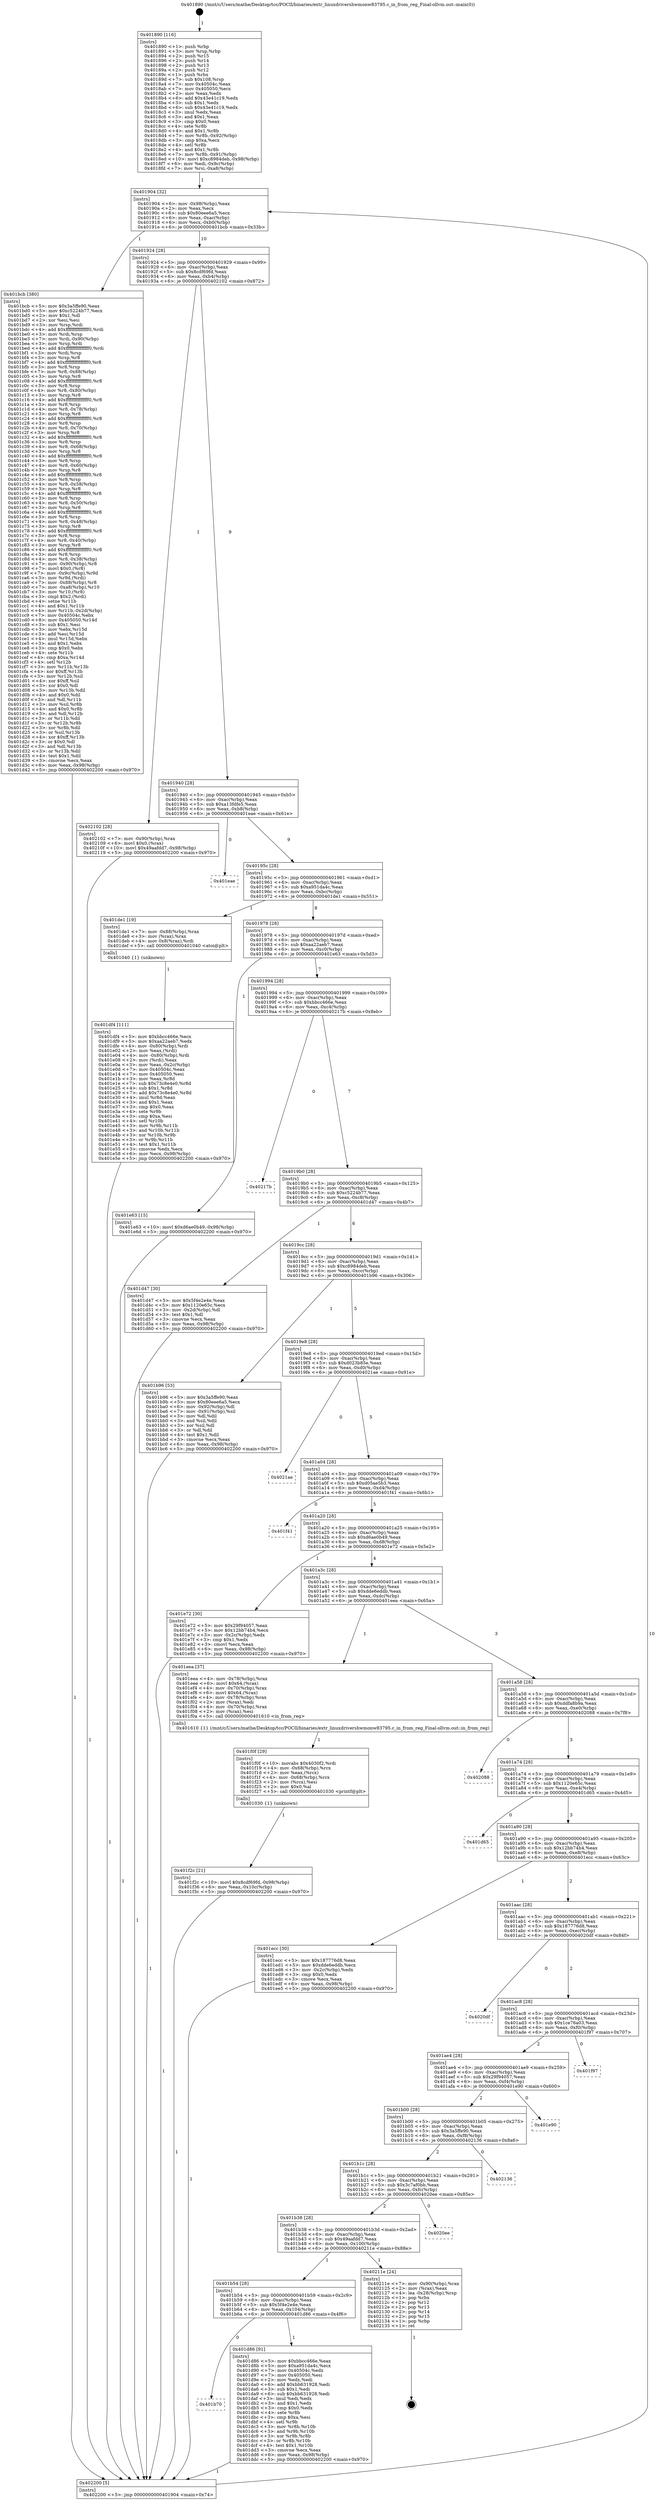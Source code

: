 digraph "0x401890" {
  label = "0x401890 (/mnt/c/Users/mathe/Desktop/tcc/POCII/binaries/extr_linuxdrivershwmonw83795.c_in_from_reg_Final-ollvm.out::main(0))"
  labelloc = "t"
  node[shape=record]

  Entry [label="",width=0.3,height=0.3,shape=circle,fillcolor=black,style=filled]
  "0x401904" [label="{
     0x401904 [32]\l
     | [instrs]\l
     &nbsp;&nbsp;0x401904 \<+6\>: mov -0x98(%rbp),%eax\l
     &nbsp;&nbsp;0x40190a \<+2\>: mov %eax,%ecx\l
     &nbsp;&nbsp;0x40190c \<+6\>: sub $0x80eee6a5,%ecx\l
     &nbsp;&nbsp;0x401912 \<+6\>: mov %eax,-0xac(%rbp)\l
     &nbsp;&nbsp;0x401918 \<+6\>: mov %ecx,-0xb0(%rbp)\l
     &nbsp;&nbsp;0x40191e \<+6\>: je 0000000000401bcb \<main+0x33b\>\l
  }"]
  "0x401bcb" [label="{
     0x401bcb [380]\l
     | [instrs]\l
     &nbsp;&nbsp;0x401bcb \<+5\>: mov $0x3a5ffe90,%eax\l
     &nbsp;&nbsp;0x401bd0 \<+5\>: mov $0xc5224b77,%ecx\l
     &nbsp;&nbsp;0x401bd5 \<+2\>: mov $0x1,%dl\l
     &nbsp;&nbsp;0x401bd7 \<+2\>: xor %esi,%esi\l
     &nbsp;&nbsp;0x401bd9 \<+3\>: mov %rsp,%rdi\l
     &nbsp;&nbsp;0x401bdc \<+4\>: add $0xfffffffffffffff0,%rdi\l
     &nbsp;&nbsp;0x401be0 \<+3\>: mov %rdi,%rsp\l
     &nbsp;&nbsp;0x401be3 \<+7\>: mov %rdi,-0x90(%rbp)\l
     &nbsp;&nbsp;0x401bea \<+3\>: mov %rsp,%rdi\l
     &nbsp;&nbsp;0x401bed \<+4\>: add $0xfffffffffffffff0,%rdi\l
     &nbsp;&nbsp;0x401bf1 \<+3\>: mov %rdi,%rsp\l
     &nbsp;&nbsp;0x401bf4 \<+3\>: mov %rsp,%r8\l
     &nbsp;&nbsp;0x401bf7 \<+4\>: add $0xfffffffffffffff0,%r8\l
     &nbsp;&nbsp;0x401bfb \<+3\>: mov %r8,%rsp\l
     &nbsp;&nbsp;0x401bfe \<+7\>: mov %r8,-0x88(%rbp)\l
     &nbsp;&nbsp;0x401c05 \<+3\>: mov %rsp,%r8\l
     &nbsp;&nbsp;0x401c08 \<+4\>: add $0xfffffffffffffff0,%r8\l
     &nbsp;&nbsp;0x401c0c \<+3\>: mov %r8,%rsp\l
     &nbsp;&nbsp;0x401c0f \<+4\>: mov %r8,-0x80(%rbp)\l
     &nbsp;&nbsp;0x401c13 \<+3\>: mov %rsp,%r8\l
     &nbsp;&nbsp;0x401c16 \<+4\>: add $0xfffffffffffffff0,%r8\l
     &nbsp;&nbsp;0x401c1a \<+3\>: mov %r8,%rsp\l
     &nbsp;&nbsp;0x401c1d \<+4\>: mov %r8,-0x78(%rbp)\l
     &nbsp;&nbsp;0x401c21 \<+3\>: mov %rsp,%r8\l
     &nbsp;&nbsp;0x401c24 \<+4\>: add $0xfffffffffffffff0,%r8\l
     &nbsp;&nbsp;0x401c28 \<+3\>: mov %r8,%rsp\l
     &nbsp;&nbsp;0x401c2b \<+4\>: mov %r8,-0x70(%rbp)\l
     &nbsp;&nbsp;0x401c2f \<+3\>: mov %rsp,%r8\l
     &nbsp;&nbsp;0x401c32 \<+4\>: add $0xfffffffffffffff0,%r8\l
     &nbsp;&nbsp;0x401c36 \<+3\>: mov %r8,%rsp\l
     &nbsp;&nbsp;0x401c39 \<+4\>: mov %r8,-0x68(%rbp)\l
     &nbsp;&nbsp;0x401c3d \<+3\>: mov %rsp,%r8\l
     &nbsp;&nbsp;0x401c40 \<+4\>: add $0xfffffffffffffff0,%r8\l
     &nbsp;&nbsp;0x401c44 \<+3\>: mov %r8,%rsp\l
     &nbsp;&nbsp;0x401c47 \<+4\>: mov %r8,-0x60(%rbp)\l
     &nbsp;&nbsp;0x401c4b \<+3\>: mov %rsp,%r8\l
     &nbsp;&nbsp;0x401c4e \<+4\>: add $0xfffffffffffffff0,%r8\l
     &nbsp;&nbsp;0x401c52 \<+3\>: mov %r8,%rsp\l
     &nbsp;&nbsp;0x401c55 \<+4\>: mov %r8,-0x58(%rbp)\l
     &nbsp;&nbsp;0x401c59 \<+3\>: mov %rsp,%r8\l
     &nbsp;&nbsp;0x401c5c \<+4\>: add $0xfffffffffffffff0,%r8\l
     &nbsp;&nbsp;0x401c60 \<+3\>: mov %r8,%rsp\l
     &nbsp;&nbsp;0x401c63 \<+4\>: mov %r8,-0x50(%rbp)\l
     &nbsp;&nbsp;0x401c67 \<+3\>: mov %rsp,%r8\l
     &nbsp;&nbsp;0x401c6a \<+4\>: add $0xfffffffffffffff0,%r8\l
     &nbsp;&nbsp;0x401c6e \<+3\>: mov %r8,%rsp\l
     &nbsp;&nbsp;0x401c71 \<+4\>: mov %r8,-0x48(%rbp)\l
     &nbsp;&nbsp;0x401c75 \<+3\>: mov %rsp,%r8\l
     &nbsp;&nbsp;0x401c78 \<+4\>: add $0xfffffffffffffff0,%r8\l
     &nbsp;&nbsp;0x401c7c \<+3\>: mov %r8,%rsp\l
     &nbsp;&nbsp;0x401c7f \<+4\>: mov %r8,-0x40(%rbp)\l
     &nbsp;&nbsp;0x401c83 \<+3\>: mov %rsp,%r8\l
     &nbsp;&nbsp;0x401c86 \<+4\>: add $0xfffffffffffffff0,%r8\l
     &nbsp;&nbsp;0x401c8a \<+3\>: mov %r8,%rsp\l
     &nbsp;&nbsp;0x401c8d \<+4\>: mov %r8,-0x38(%rbp)\l
     &nbsp;&nbsp;0x401c91 \<+7\>: mov -0x90(%rbp),%r8\l
     &nbsp;&nbsp;0x401c98 \<+7\>: movl $0x0,(%r8)\l
     &nbsp;&nbsp;0x401c9f \<+7\>: mov -0x9c(%rbp),%r9d\l
     &nbsp;&nbsp;0x401ca6 \<+3\>: mov %r9d,(%rdi)\l
     &nbsp;&nbsp;0x401ca9 \<+7\>: mov -0x88(%rbp),%r8\l
     &nbsp;&nbsp;0x401cb0 \<+7\>: mov -0xa8(%rbp),%r10\l
     &nbsp;&nbsp;0x401cb7 \<+3\>: mov %r10,(%r8)\l
     &nbsp;&nbsp;0x401cba \<+3\>: cmpl $0x2,(%rdi)\l
     &nbsp;&nbsp;0x401cbd \<+4\>: setne %r11b\l
     &nbsp;&nbsp;0x401cc1 \<+4\>: and $0x1,%r11b\l
     &nbsp;&nbsp;0x401cc5 \<+4\>: mov %r11b,-0x2d(%rbp)\l
     &nbsp;&nbsp;0x401cc9 \<+7\>: mov 0x40504c,%ebx\l
     &nbsp;&nbsp;0x401cd0 \<+8\>: mov 0x405050,%r14d\l
     &nbsp;&nbsp;0x401cd8 \<+3\>: sub $0x1,%esi\l
     &nbsp;&nbsp;0x401cdb \<+3\>: mov %ebx,%r15d\l
     &nbsp;&nbsp;0x401cde \<+3\>: add %esi,%r15d\l
     &nbsp;&nbsp;0x401ce1 \<+4\>: imul %r15d,%ebx\l
     &nbsp;&nbsp;0x401ce5 \<+3\>: and $0x1,%ebx\l
     &nbsp;&nbsp;0x401ce8 \<+3\>: cmp $0x0,%ebx\l
     &nbsp;&nbsp;0x401ceb \<+4\>: sete %r11b\l
     &nbsp;&nbsp;0x401cef \<+4\>: cmp $0xa,%r14d\l
     &nbsp;&nbsp;0x401cf3 \<+4\>: setl %r12b\l
     &nbsp;&nbsp;0x401cf7 \<+3\>: mov %r11b,%r13b\l
     &nbsp;&nbsp;0x401cfa \<+4\>: xor $0xff,%r13b\l
     &nbsp;&nbsp;0x401cfe \<+3\>: mov %r12b,%sil\l
     &nbsp;&nbsp;0x401d01 \<+4\>: xor $0xff,%sil\l
     &nbsp;&nbsp;0x401d05 \<+3\>: xor $0x0,%dl\l
     &nbsp;&nbsp;0x401d08 \<+3\>: mov %r13b,%dil\l
     &nbsp;&nbsp;0x401d0b \<+4\>: and $0x0,%dil\l
     &nbsp;&nbsp;0x401d0f \<+3\>: and %dl,%r11b\l
     &nbsp;&nbsp;0x401d12 \<+3\>: mov %sil,%r8b\l
     &nbsp;&nbsp;0x401d15 \<+4\>: and $0x0,%r8b\l
     &nbsp;&nbsp;0x401d19 \<+3\>: and %dl,%r12b\l
     &nbsp;&nbsp;0x401d1c \<+3\>: or %r11b,%dil\l
     &nbsp;&nbsp;0x401d1f \<+3\>: or %r12b,%r8b\l
     &nbsp;&nbsp;0x401d22 \<+3\>: xor %r8b,%dil\l
     &nbsp;&nbsp;0x401d25 \<+3\>: or %sil,%r13b\l
     &nbsp;&nbsp;0x401d28 \<+4\>: xor $0xff,%r13b\l
     &nbsp;&nbsp;0x401d2c \<+3\>: or $0x0,%dl\l
     &nbsp;&nbsp;0x401d2f \<+3\>: and %dl,%r13b\l
     &nbsp;&nbsp;0x401d32 \<+3\>: or %r13b,%dil\l
     &nbsp;&nbsp;0x401d35 \<+4\>: test $0x1,%dil\l
     &nbsp;&nbsp;0x401d39 \<+3\>: cmovne %ecx,%eax\l
     &nbsp;&nbsp;0x401d3c \<+6\>: mov %eax,-0x98(%rbp)\l
     &nbsp;&nbsp;0x401d42 \<+5\>: jmp 0000000000402200 \<main+0x970\>\l
  }"]
  "0x401924" [label="{
     0x401924 [28]\l
     | [instrs]\l
     &nbsp;&nbsp;0x401924 \<+5\>: jmp 0000000000401929 \<main+0x99\>\l
     &nbsp;&nbsp;0x401929 \<+6\>: mov -0xac(%rbp),%eax\l
     &nbsp;&nbsp;0x40192f \<+5\>: sub $0x8cdf69fd,%eax\l
     &nbsp;&nbsp;0x401934 \<+6\>: mov %eax,-0xb4(%rbp)\l
     &nbsp;&nbsp;0x40193a \<+6\>: je 0000000000402102 \<main+0x872\>\l
  }"]
  Exit [label="",width=0.3,height=0.3,shape=circle,fillcolor=black,style=filled,peripheries=2]
  "0x402102" [label="{
     0x402102 [28]\l
     | [instrs]\l
     &nbsp;&nbsp;0x402102 \<+7\>: mov -0x90(%rbp),%rax\l
     &nbsp;&nbsp;0x402109 \<+6\>: movl $0x0,(%rax)\l
     &nbsp;&nbsp;0x40210f \<+10\>: movl $0x49aafdd7,-0x98(%rbp)\l
     &nbsp;&nbsp;0x402119 \<+5\>: jmp 0000000000402200 \<main+0x970\>\l
  }"]
  "0x401940" [label="{
     0x401940 [28]\l
     | [instrs]\l
     &nbsp;&nbsp;0x401940 \<+5\>: jmp 0000000000401945 \<main+0xb5\>\l
     &nbsp;&nbsp;0x401945 \<+6\>: mov -0xac(%rbp),%eax\l
     &nbsp;&nbsp;0x40194b \<+5\>: sub $0xa13fdfe5,%eax\l
     &nbsp;&nbsp;0x401950 \<+6\>: mov %eax,-0xb8(%rbp)\l
     &nbsp;&nbsp;0x401956 \<+6\>: je 0000000000401eae \<main+0x61e\>\l
  }"]
  "0x401f2c" [label="{
     0x401f2c [21]\l
     | [instrs]\l
     &nbsp;&nbsp;0x401f2c \<+10\>: movl $0x8cdf69fd,-0x98(%rbp)\l
     &nbsp;&nbsp;0x401f36 \<+6\>: mov %eax,-0x10c(%rbp)\l
     &nbsp;&nbsp;0x401f3c \<+5\>: jmp 0000000000402200 \<main+0x970\>\l
  }"]
  "0x401eae" [label="{
     0x401eae\l
  }", style=dashed]
  "0x40195c" [label="{
     0x40195c [28]\l
     | [instrs]\l
     &nbsp;&nbsp;0x40195c \<+5\>: jmp 0000000000401961 \<main+0xd1\>\l
     &nbsp;&nbsp;0x401961 \<+6\>: mov -0xac(%rbp),%eax\l
     &nbsp;&nbsp;0x401967 \<+5\>: sub $0xa951da4c,%eax\l
     &nbsp;&nbsp;0x40196c \<+6\>: mov %eax,-0xbc(%rbp)\l
     &nbsp;&nbsp;0x401972 \<+6\>: je 0000000000401de1 \<main+0x551\>\l
  }"]
  "0x401f0f" [label="{
     0x401f0f [29]\l
     | [instrs]\l
     &nbsp;&nbsp;0x401f0f \<+10\>: movabs $0x4030f2,%rdi\l
     &nbsp;&nbsp;0x401f19 \<+4\>: mov -0x68(%rbp),%rcx\l
     &nbsp;&nbsp;0x401f1d \<+2\>: mov %eax,(%rcx)\l
     &nbsp;&nbsp;0x401f1f \<+4\>: mov -0x68(%rbp),%rcx\l
     &nbsp;&nbsp;0x401f23 \<+2\>: mov (%rcx),%esi\l
     &nbsp;&nbsp;0x401f25 \<+2\>: mov $0x0,%al\l
     &nbsp;&nbsp;0x401f27 \<+5\>: call 0000000000401030 \<printf@plt\>\l
     | [calls]\l
     &nbsp;&nbsp;0x401030 \{1\} (unknown)\l
  }"]
  "0x401de1" [label="{
     0x401de1 [19]\l
     | [instrs]\l
     &nbsp;&nbsp;0x401de1 \<+7\>: mov -0x88(%rbp),%rax\l
     &nbsp;&nbsp;0x401de8 \<+3\>: mov (%rax),%rax\l
     &nbsp;&nbsp;0x401deb \<+4\>: mov 0x8(%rax),%rdi\l
     &nbsp;&nbsp;0x401def \<+5\>: call 0000000000401040 \<atoi@plt\>\l
     | [calls]\l
     &nbsp;&nbsp;0x401040 \{1\} (unknown)\l
  }"]
  "0x401978" [label="{
     0x401978 [28]\l
     | [instrs]\l
     &nbsp;&nbsp;0x401978 \<+5\>: jmp 000000000040197d \<main+0xed\>\l
     &nbsp;&nbsp;0x40197d \<+6\>: mov -0xac(%rbp),%eax\l
     &nbsp;&nbsp;0x401983 \<+5\>: sub $0xaa22aeb7,%eax\l
     &nbsp;&nbsp;0x401988 \<+6\>: mov %eax,-0xc0(%rbp)\l
     &nbsp;&nbsp;0x40198e \<+6\>: je 0000000000401e63 \<main+0x5d3\>\l
  }"]
  "0x401df4" [label="{
     0x401df4 [111]\l
     | [instrs]\l
     &nbsp;&nbsp;0x401df4 \<+5\>: mov $0xbbcc466e,%ecx\l
     &nbsp;&nbsp;0x401df9 \<+5\>: mov $0xaa22aeb7,%edx\l
     &nbsp;&nbsp;0x401dfe \<+4\>: mov -0x80(%rbp),%rdi\l
     &nbsp;&nbsp;0x401e02 \<+2\>: mov %eax,(%rdi)\l
     &nbsp;&nbsp;0x401e04 \<+4\>: mov -0x80(%rbp),%rdi\l
     &nbsp;&nbsp;0x401e08 \<+2\>: mov (%rdi),%eax\l
     &nbsp;&nbsp;0x401e0a \<+3\>: mov %eax,-0x2c(%rbp)\l
     &nbsp;&nbsp;0x401e0d \<+7\>: mov 0x40504c,%eax\l
     &nbsp;&nbsp;0x401e14 \<+7\>: mov 0x405050,%esi\l
     &nbsp;&nbsp;0x401e1b \<+3\>: mov %eax,%r8d\l
     &nbsp;&nbsp;0x401e1e \<+7\>: sub $0x73c8e4e0,%r8d\l
     &nbsp;&nbsp;0x401e25 \<+4\>: sub $0x1,%r8d\l
     &nbsp;&nbsp;0x401e29 \<+7\>: add $0x73c8e4e0,%r8d\l
     &nbsp;&nbsp;0x401e30 \<+4\>: imul %r8d,%eax\l
     &nbsp;&nbsp;0x401e34 \<+3\>: and $0x1,%eax\l
     &nbsp;&nbsp;0x401e37 \<+3\>: cmp $0x0,%eax\l
     &nbsp;&nbsp;0x401e3a \<+4\>: sete %r9b\l
     &nbsp;&nbsp;0x401e3e \<+3\>: cmp $0xa,%esi\l
     &nbsp;&nbsp;0x401e41 \<+4\>: setl %r10b\l
     &nbsp;&nbsp;0x401e45 \<+3\>: mov %r9b,%r11b\l
     &nbsp;&nbsp;0x401e48 \<+3\>: and %r10b,%r11b\l
     &nbsp;&nbsp;0x401e4b \<+3\>: xor %r10b,%r9b\l
     &nbsp;&nbsp;0x401e4e \<+3\>: or %r9b,%r11b\l
     &nbsp;&nbsp;0x401e51 \<+4\>: test $0x1,%r11b\l
     &nbsp;&nbsp;0x401e55 \<+3\>: cmovne %edx,%ecx\l
     &nbsp;&nbsp;0x401e58 \<+6\>: mov %ecx,-0x98(%rbp)\l
     &nbsp;&nbsp;0x401e5e \<+5\>: jmp 0000000000402200 \<main+0x970\>\l
  }"]
  "0x401e63" [label="{
     0x401e63 [15]\l
     | [instrs]\l
     &nbsp;&nbsp;0x401e63 \<+10\>: movl $0xd6ae0b49,-0x98(%rbp)\l
     &nbsp;&nbsp;0x401e6d \<+5\>: jmp 0000000000402200 \<main+0x970\>\l
  }"]
  "0x401994" [label="{
     0x401994 [28]\l
     | [instrs]\l
     &nbsp;&nbsp;0x401994 \<+5\>: jmp 0000000000401999 \<main+0x109\>\l
     &nbsp;&nbsp;0x401999 \<+6\>: mov -0xac(%rbp),%eax\l
     &nbsp;&nbsp;0x40199f \<+5\>: sub $0xbbcc466e,%eax\l
     &nbsp;&nbsp;0x4019a4 \<+6\>: mov %eax,-0xc4(%rbp)\l
     &nbsp;&nbsp;0x4019aa \<+6\>: je 000000000040217b \<main+0x8eb\>\l
  }"]
  "0x401b70" [label="{
     0x401b70\l
  }", style=dashed]
  "0x40217b" [label="{
     0x40217b\l
  }", style=dashed]
  "0x4019b0" [label="{
     0x4019b0 [28]\l
     | [instrs]\l
     &nbsp;&nbsp;0x4019b0 \<+5\>: jmp 00000000004019b5 \<main+0x125\>\l
     &nbsp;&nbsp;0x4019b5 \<+6\>: mov -0xac(%rbp),%eax\l
     &nbsp;&nbsp;0x4019bb \<+5\>: sub $0xc5224b77,%eax\l
     &nbsp;&nbsp;0x4019c0 \<+6\>: mov %eax,-0xc8(%rbp)\l
     &nbsp;&nbsp;0x4019c6 \<+6\>: je 0000000000401d47 \<main+0x4b7\>\l
  }"]
  "0x401d86" [label="{
     0x401d86 [91]\l
     | [instrs]\l
     &nbsp;&nbsp;0x401d86 \<+5\>: mov $0xbbcc466e,%eax\l
     &nbsp;&nbsp;0x401d8b \<+5\>: mov $0xa951da4c,%ecx\l
     &nbsp;&nbsp;0x401d90 \<+7\>: mov 0x40504c,%edx\l
     &nbsp;&nbsp;0x401d97 \<+7\>: mov 0x405050,%esi\l
     &nbsp;&nbsp;0x401d9e \<+2\>: mov %edx,%edi\l
     &nbsp;&nbsp;0x401da0 \<+6\>: add $0xbb631928,%edi\l
     &nbsp;&nbsp;0x401da6 \<+3\>: sub $0x1,%edi\l
     &nbsp;&nbsp;0x401da9 \<+6\>: sub $0xbb631928,%edi\l
     &nbsp;&nbsp;0x401daf \<+3\>: imul %edi,%edx\l
     &nbsp;&nbsp;0x401db2 \<+3\>: and $0x1,%edx\l
     &nbsp;&nbsp;0x401db5 \<+3\>: cmp $0x0,%edx\l
     &nbsp;&nbsp;0x401db8 \<+4\>: sete %r8b\l
     &nbsp;&nbsp;0x401dbc \<+3\>: cmp $0xa,%esi\l
     &nbsp;&nbsp;0x401dbf \<+4\>: setl %r9b\l
     &nbsp;&nbsp;0x401dc3 \<+3\>: mov %r8b,%r10b\l
     &nbsp;&nbsp;0x401dc6 \<+3\>: and %r9b,%r10b\l
     &nbsp;&nbsp;0x401dc9 \<+3\>: xor %r9b,%r8b\l
     &nbsp;&nbsp;0x401dcc \<+3\>: or %r8b,%r10b\l
     &nbsp;&nbsp;0x401dcf \<+4\>: test $0x1,%r10b\l
     &nbsp;&nbsp;0x401dd3 \<+3\>: cmovne %ecx,%eax\l
     &nbsp;&nbsp;0x401dd6 \<+6\>: mov %eax,-0x98(%rbp)\l
     &nbsp;&nbsp;0x401ddc \<+5\>: jmp 0000000000402200 \<main+0x970\>\l
  }"]
  "0x401d47" [label="{
     0x401d47 [30]\l
     | [instrs]\l
     &nbsp;&nbsp;0x401d47 \<+5\>: mov $0x5f4e2e4e,%eax\l
     &nbsp;&nbsp;0x401d4c \<+5\>: mov $0x1120e65c,%ecx\l
     &nbsp;&nbsp;0x401d51 \<+3\>: mov -0x2d(%rbp),%dl\l
     &nbsp;&nbsp;0x401d54 \<+3\>: test $0x1,%dl\l
     &nbsp;&nbsp;0x401d57 \<+3\>: cmovne %ecx,%eax\l
     &nbsp;&nbsp;0x401d5a \<+6\>: mov %eax,-0x98(%rbp)\l
     &nbsp;&nbsp;0x401d60 \<+5\>: jmp 0000000000402200 \<main+0x970\>\l
  }"]
  "0x4019cc" [label="{
     0x4019cc [28]\l
     | [instrs]\l
     &nbsp;&nbsp;0x4019cc \<+5\>: jmp 00000000004019d1 \<main+0x141\>\l
     &nbsp;&nbsp;0x4019d1 \<+6\>: mov -0xac(%rbp),%eax\l
     &nbsp;&nbsp;0x4019d7 \<+5\>: sub $0xc8984deb,%eax\l
     &nbsp;&nbsp;0x4019dc \<+6\>: mov %eax,-0xcc(%rbp)\l
     &nbsp;&nbsp;0x4019e2 \<+6\>: je 0000000000401b96 \<main+0x306\>\l
  }"]
  "0x401b54" [label="{
     0x401b54 [28]\l
     | [instrs]\l
     &nbsp;&nbsp;0x401b54 \<+5\>: jmp 0000000000401b59 \<main+0x2c9\>\l
     &nbsp;&nbsp;0x401b59 \<+6\>: mov -0xac(%rbp),%eax\l
     &nbsp;&nbsp;0x401b5f \<+5\>: sub $0x5f4e2e4e,%eax\l
     &nbsp;&nbsp;0x401b64 \<+6\>: mov %eax,-0x104(%rbp)\l
     &nbsp;&nbsp;0x401b6a \<+6\>: je 0000000000401d86 \<main+0x4f6\>\l
  }"]
  "0x401b96" [label="{
     0x401b96 [53]\l
     | [instrs]\l
     &nbsp;&nbsp;0x401b96 \<+5\>: mov $0x3a5ffe90,%eax\l
     &nbsp;&nbsp;0x401b9b \<+5\>: mov $0x80eee6a5,%ecx\l
     &nbsp;&nbsp;0x401ba0 \<+6\>: mov -0x92(%rbp),%dl\l
     &nbsp;&nbsp;0x401ba6 \<+7\>: mov -0x91(%rbp),%sil\l
     &nbsp;&nbsp;0x401bad \<+3\>: mov %dl,%dil\l
     &nbsp;&nbsp;0x401bb0 \<+3\>: and %sil,%dil\l
     &nbsp;&nbsp;0x401bb3 \<+3\>: xor %sil,%dl\l
     &nbsp;&nbsp;0x401bb6 \<+3\>: or %dl,%dil\l
     &nbsp;&nbsp;0x401bb9 \<+4\>: test $0x1,%dil\l
     &nbsp;&nbsp;0x401bbd \<+3\>: cmovne %ecx,%eax\l
     &nbsp;&nbsp;0x401bc0 \<+6\>: mov %eax,-0x98(%rbp)\l
     &nbsp;&nbsp;0x401bc6 \<+5\>: jmp 0000000000402200 \<main+0x970\>\l
  }"]
  "0x4019e8" [label="{
     0x4019e8 [28]\l
     | [instrs]\l
     &nbsp;&nbsp;0x4019e8 \<+5\>: jmp 00000000004019ed \<main+0x15d\>\l
     &nbsp;&nbsp;0x4019ed \<+6\>: mov -0xac(%rbp),%eax\l
     &nbsp;&nbsp;0x4019f3 \<+5\>: sub $0xd023b85e,%eax\l
     &nbsp;&nbsp;0x4019f8 \<+6\>: mov %eax,-0xd0(%rbp)\l
     &nbsp;&nbsp;0x4019fe \<+6\>: je 00000000004021ae \<main+0x91e\>\l
  }"]
  "0x402200" [label="{
     0x402200 [5]\l
     | [instrs]\l
     &nbsp;&nbsp;0x402200 \<+5\>: jmp 0000000000401904 \<main+0x74\>\l
  }"]
  "0x401890" [label="{
     0x401890 [116]\l
     | [instrs]\l
     &nbsp;&nbsp;0x401890 \<+1\>: push %rbp\l
     &nbsp;&nbsp;0x401891 \<+3\>: mov %rsp,%rbp\l
     &nbsp;&nbsp;0x401894 \<+2\>: push %r15\l
     &nbsp;&nbsp;0x401896 \<+2\>: push %r14\l
     &nbsp;&nbsp;0x401898 \<+2\>: push %r13\l
     &nbsp;&nbsp;0x40189a \<+2\>: push %r12\l
     &nbsp;&nbsp;0x40189c \<+1\>: push %rbx\l
     &nbsp;&nbsp;0x40189d \<+7\>: sub $0x108,%rsp\l
     &nbsp;&nbsp;0x4018a4 \<+7\>: mov 0x40504c,%eax\l
     &nbsp;&nbsp;0x4018ab \<+7\>: mov 0x405050,%ecx\l
     &nbsp;&nbsp;0x4018b2 \<+2\>: mov %eax,%edx\l
     &nbsp;&nbsp;0x4018b4 \<+6\>: add $0x43e41c19,%edx\l
     &nbsp;&nbsp;0x4018ba \<+3\>: sub $0x1,%edx\l
     &nbsp;&nbsp;0x4018bd \<+6\>: sub $0x43e41c19,%edx\l
     &nbsp;&nbsp;0x4018c3 \<+3\>: imul %edx,%eax\l
     &nbsp;&nbsp;0x4018c6 \<+3\>: and $0x1,%eax\l
     &nbsp;&nbsp;0x4018c9 \<+3\>: cmp $0x0,%eax\l
     &nbsp;&nbsp;0x4018cc \<+4\>: sete %r8b\l
     &nbsp;&nbsp;0x4018d0 \<+4\>: and $0x1,%r8b\l
     &nbsp;&nbsp;0x4018d4 \<+7\>: mov %r8b,-0x92(%rbp)\l
     &nbsp;&nbsp;0x4018db \<+3\>: cmp $0xa,%ecx\l
     &nbsp;&nbsp;0x4018de \<+4\>: setl %r8b\l
     &nbsp;&nbsp;0x4018e2 \<+4\>: and $0x1,%r8b\l
     &nbsp;&nbsp;0x4018e6 \<+7\>: mov %r8b,-0x91(%rbp)\l
     &nbsp;&nbsp;0x4018ed \<+10\>: movl $0xc8984deb,-0x98(%rbp)\l
     &nbsp;&nbsp;0x4018f7 \<+6\>: mov %edi,-0x9c(%rbp)\l
     &nbsp;&nbsp;0x4018fd \<+7\>: mov %rsi,-0xa8(%rbp)\l
  }"]
  "0x40211e" [label="{
     0x40211e [24]\l
     | [instrs]\l
     &nbsp;&nbsp;0x40211e \<+7\>: mov -0x90(%rbp),%rax\l
     &nbsp;&nbsp;0x402125 \<+2\>: mov (%rax),%eax\l
     &nbsp;&nbsp;0x402127 \<+4\>: lea -0x28(%rbp),%rsp\l
     &nbsp;&nbsp;0x40212b \<+1\>: pop %rbx\l
     &nbsp;&nbsp;0x40212c \<+2\>: pop %r12\l
     &nbsp;&nbsp;0x40212e \<+2\>: pop %r13\l
     &nbsp;&nbsp;0x402130 \<+2\>: pop %r14\l
     &nbsp;&nbsp;0x402132 \<+2\>: pop %r15\l
     &nbsp;&nbsp;0x402134 \<+1\>: pop %rbp\l
     &nbsp;&nbsp;0x402135 \<+1\>: ret\l
  }"]
  "0x401b38" [label="{
     0x401b38 [28]\l
     | [instrs]\l
     &nbsp;&nbsp;0x401b38 \<+5\>: jmp 0000000000401b3d \<main+0x2ad\>\l
     &nbsp;&nbsp;0x401b3d \<+6\>: mov -0xac(%rbp),%eax\l
     &nbsp;&nbsp;0x401b43 \<+5\>: sub $0x49aafdd7,%eax\l
     &nbsp;&nbsp;0x401b48 \<+6\>: mov %eax,-0x100(%rbp)\l
     &nbsp;&nbsp;0x401b4e \<+6\>: je 000000000040211e \<main+0x88e\>\l
  }"]
  "0x4021ae" [label="{
     0x4021ae\l
  }", style=dashed]
  "0x401a04" [label="{
     0x401a04 [28]\l
     | [instrs]\l
     &nbsp;&nbsp;0x401a04 \<+5\>: jmp 0000000000401a09 \<main+0x179\>\l
     &nbsp;&nbsp;0x401a09 \<+6\>: mov -0xac(%rbp),%eax\l
     &nbsp;&nbsp;0x401a0f \<+5\>: sub $0xd05ae5b3,%eax\l
     &nbsp;&nbsp;0x401a14 \<+6\>: mov %eax,-0xd4(%rbp)\l
     &nbsp;&nbsp;0x401a1a \<+6\>: je 0000000000401f41 \<main+0x6b1\>\l
  }"]
  "0x4020ee" [label="{
     0x4020ee\l
  }", style=dashed]
  "0x401f41" [label="{
     0x401f41\l
  }", style=dashed]
  "0x401a20" [label="{
     0x401a20 [28]\l
     | [instrs]\l
     &nbsp;&nbsp;0x401a20 \<+5\>: jmp 0000000000401a25 \<main+0x195\>\l
     &nbsp;&nbsp;0x401a25 \<+6\>: mov -0xac(%rbp),%eax\l
     &nbsp;&nbsp;0x401a2b \<+5\>: sub $0xd6ae0b49,%eax\l
     &nbsp;&nbsp;0x401a30 \<+6\>: mov %eax,-0xd8(%rbp)\l
     &nbsp;&nbsp;0x401a36 \<+6\>: je 0000000000401e72 \<main+0x5e2\>\l
  }"]
  "0x401b1c" [label="{
     0x401b1c [28]\l
     | [instrs]\l
     &nbsp;&nbsp;0x401b1c \<+5\>: jmp 0000000000401b21 \<main+0x291\>\l
     &nbsp;&nbsp;0x401b21 \<+6\>: mov -0xac(%rbp),%eax\l
     &nbsp;&nbsp;0x401b27 \<+5\>: sub $0x3c7af0bb,%eax\l
     &nbsp;&nbsp;0x401b2c \<+6\>: mov %eax,-0xfc(%rbp)\l
     &nbsp;&nbsp;0x401b32 \<+6\>: je 00000000004020ee \<main+0x85e\>\l
  }"]
  "0x401e72" [label="{
     0x401e72 [30]\l
     | [instrs]\l
     &nbsp;&nbsp;0x401e72 \<+5\>: mov $0x29f94057,%eax\l
     &nbsp;&nbsp;0x401e77 \<+5\>: mov $0x12bb74b4,%ecx\l
     &nbsp;&nbsp;0x401e7c \<+3\>: mov -0x2c(%rbp),%edx\l
     &nbsp;&nbsp;0x401e7f \<+3\>: cmp $0x1,%edx\l
     &nbsp;&nbsp;0x401e82 \<+3\>: cmovl %ecx,%eax\l
     &nbsp;&nbsp;0x401e85 \<+6\>: mov %eax,-0x98(%rbp)\l
     &nbsp;&nbsp;0x401e8b \<+5\>: jmp 0000000000402200 \<main+0x970\>\l
  }"]
  "0x401a3c" [label="{
     0x401a3c [28]\l
     | [instrs]\l
     &nbsp;&nbsp;0x401a3c \<+5\>: jmp 0000000000401a41 \<main+0x1b1\>\l
     &nbsp;&nbsp;0x401a41 \<+6\>: mov -0xac(%rbp),%eax\l
     &nbsp;&nbsp;0x401a47 \<+5\>: sub $0xdde6eddb,%eax\l
     &nbsp;&nbsp;0x401a4c \<+6\>: mov %eax,-0xdc(%rbp)\l
     &nbsp;&nbsp;0x401a52 \<+6\>: je 0000000000401eea \<main+0x65a\>\l
  }"]
  "0x402136" [label="{
     0x402136\l
  }", style=dashed]
  "0x401eea" [label="{
     0x401eea [37]\l
     | [instrs]\l
     &nbsp;&nbsp;0x401eea \<+4\>: mov -0x78(%rbp),%rax\l
     &nbsp;&nbsp;0x401eee \<+6\>: movl $0x64,(%rax)\l
     &nbsp;&nbsp;0x401ef4 \<+4\>: mov -0x70(%rbp),%rax\l
     &nbsp;&nbsp;0x401ef8 \<+6\>: movl $0x64,(%rax)\l
     &nbsp;&nbsp;0x401efe \<+4\>: mov -0x78(%rbp),%rax\l
     &nbsp;&nbsp;0x401f02 \<+2\>: mov (%rax),%edi\l
     &nbsp;&nbsp;0x401f04 \<+4\>: mov -0x70(%rbp),%rax\l
     &nbsp;&nbsp;0x401f08 \<+2\>: mov (%rax),%esi\l
     &nbsp;&nbsp;0x401f0a \<+5\>: call 0000000000401610 \<in_from_reg\>\l
     | [calls]\l
     &nbsp;&nbsp;0x401610 \{1\} (/mnt/c/Users/mathe/Desktop/tcc/POCII/binaries/extr_linuxdrivershwmonw83795.c_in_from_reg_Final-ollvm.out::in_from_reg)\l
  }"]
  "0x401a58" [label="{
     0x401a58 [28]\l
     | [instrs]\l
     &nbsp;&nbsp;0x401a58 \<+5\>: jmp 0000000000401a5d \<main+0x1cd\>\l
     &nbsp;&nbsp;0x401a5d \<+6\>: mov -0xac(%rbp),%eax\l
     &nbsp;&nbsp;0x401a63 \<+5\>: sub $0xddfa8b9a,%eax\l
     &nbsp;&nbsp;0x401a68 \<+6\>: mov %eax,-0xe0(%rbp)\l
     &nbsp;&nbsp;0x401a6e \<+6\>: je 0000000000402088 \<main+0x7f8\>\l
  }"]
  "0x401b00" [label="{
     0x401b00 [28]\l
     | [instrs]\l
     &nbsp;&nbsp;0x401b00 \<+5\>: jmp 0000000000401b05 \<main+0x275\>\l
     &nbsp;&nbsp;0x401b05 \<+6\>: mov -0xac(%rbp),%eax\l
     &nbsp;&nbsp;0x401b0b \<+5\>: sub $0x3a5ffe90,%eax\l
     &nbsp;&nbsp;0x401b10 \<+6\>: mov %eax,-0xf8(%rbp)\l
     &nbsp;&nbsp;0x401b16 \<+6\>: je 0000000000402136 \<main+0x8a6\>\l
  }"]
  "0x402088" [label="{
     0x402088\l
  }", style=dashed]
  "0x401a74" [label="{
     0x401a74 [28]\l
     | [instrs]\l
     &nbsp;&nbsp;0x401a74 \<+5\>: jmp 0000000000401a79 \<main+0x1e9\>\l
     &nbsp;&nbsp;0x401a79 \<+6\>: mov -0xac(%rbp),%eax\l
     &nbsp;&nbsp;0x401a7f \<+5\>: sub $0x1120e65c,%eax\l
     &nbsp;&nbsp;0x401a84 \<+6\>: mov %eax,-0xe4(%rbp)\l
     &nbsp;&nbsp;0x401a8a \<+6\>: je 0000000000401d65 \<main+0x4d5\>\l
  }"]
  "0x401e90" [label="{
     0x401e90\l
  }", style=dashed]
  "0x401d65" [label="{
     0x401d65\l
  }", style=dashed]
  "0x401a90" [label="{
     0x401a90 [28]\l
     | [instrs]\l
     &nbsp;&nbsp;0x401a90 \<+5\>: jmp 0000000000401a95 \<main+0x205\>\l
     &nbsp;&nbsp;0x401a95 \<+6\>: mov -0xac(%rbp),%eax\l
     &nbsp;&nbsp;0x401a9b \<+5\>: sub $0x12bb74b4,%eax\l
     &nbsp;&nbsp;0x401aa0 \<+6\>: mov %eax,-0xe8(%rbp)\l
     &nbsp;&nbsp;0x401aa6 \<+6\>: je 0000000000401ecc \<main+0x63c\>\l
  }"]
  "0x401ae4" [label="{
     0x401ae4 [28]\l
     | [instrs]\l
     &nbsp;&nbsp;0x401ae4 \<+5\>: jmp 0000000000401ae9 \<main+0x259\>\l
     &nbsp;&nbsp;0x401ae9 \<+6\>: mov -0xac(%rbp),%eax\l
     &nbsp;&nbsp;0x401aef \<+5\>: sub $0x29f94057,%eax\l
     &nbsp;&nbsp;0x401af4 \<+6\>: mov %eax,-0xf4(%rbp)\l
     &nbsp;&nbsp;0x401afa \<+6\>: je 0000000000401e90 \<main+0x600\>\l
  }"]
  "0x401ecc" [label="{
     0x401ecc [30]\l
     | [instrs]\l
     &nbsp;&nbsp;0x401ecc \<+5\>: mov $0x187776d8,%eax\l
     &nbsp;&nbsp;0x401ed1 \<+5\>: mov $0xdde6eddb,%ecx\l
     &nbsp;&nbsp;0x401ed6 \<+3\>: mov -0x2c(%rbp),%edx\l
     &nbsp;&nbsp;0x401ed9 \<+3\>: cmp $0x0,%edx\l
     &nbsp;&nbsp;0x401edc \<+3\>: cmove %ecx,%eax\l
     &nbsp;&nbsp;0x401edf \<+6\>: mov %eax,-0x98(%rbp)\l
     &nbsp;&nbsp;0x401ee5 \<+5\>: jmp 0000000000402200 \<main+0x970\>\l
  }"]
  "0x401aac" [label="{
     0x401aac [28]\l
     | [instrs]\l
     &nbsp;&nbsp;0x401aac \<+5\>: jmp 0000000000401ab1 \<main+0x221\>\l
     &nbsp;&nbsp;0x401ab1 \<+6\>: mov -0xac(%rbp),%eax\l
     &nbsp;&nbsp;0x401ab7 \<+5\>: sub $0x187776d8,%eax\l
     &nbsp;&nbsp;0x401abc \<+6\>: mov %eax,-0xec(%rbp)\l
     &nbsp;&nbsp;0x401ac2 \<+6\>: je 00000000004020df \<main+0x84f\>\l
  }"]
  "0x401f97" [label="{
     0x401f97\l
  }", style=dashed]
  "0x4020df" [label="{
     0x4020df\l
  }", style=dashed]
  "0x401ac8" [label="{
     0x401ac8 [28]\l
     | [instrs]\l
     &nbsp;&nbsp;0x401ac8 \<+5\>: jmp 0000000000401acd \<main+0x23d\>\l
     &nbsp;&nbsp;0x401acd \<+6\>: mov -0xac(%rbp),%eax\l
     &nbsp;&nbsp;0x401ad3 \<+5\>: sub $0x1ce76a03,%eax\l
     &nbsp;&nbsp;0x401ad8 \<+6\>: mov %eax,-0xf0(%rbp)\l
     &nbsp;&nbsp;0x401ade \<+6\>: je 0000000000401f97 \<main+0x707\>\l
  }"]
  Entry -> "0x401890" [label=" 1"]
  "0x401904" -> "0x401bcb" [label=" 1"]
  "0x401904" -> "0x401924" [label=" 10"]
  "0x40211e" -> Exit [label=" 1"]
  "0x401924" -> "0x402102" [label=" 1"]
  "0x401924" -> "0x401940" [label=" 9"]
  "0x402102" -> "0x402200" [label=" 1"]
  "0x401940" -> "0x401eae" [label=" 0"]
  "0x401940" -> "0x40195c" [label=" 9"]
  "0x401f2c" -> "0x402200" [label=" 1"]
  "0x40195c" -> "0x401de1" [label=" 1"]
  "0x40195c" -> "0x401978" [label=" 8"]
  "0x401f0f" -> "0x401f2c" [label=" 1"]
  "0x401978" -> "0x401e63" [label=" 1"]
  "0x401978" -> "0x401994" [label=" 7"]
  "0x401eea" -> "0x401f0f" [label=" 1"]
  "0x401994" -> "0x40217b" [label=" 0"]
  "0x401994" -> "0x4019b0" [label=" 7"]
  "0x401ecc" -> "0x402200" [label=" 1"]
  "0x4019b0" -> "0x401d47" [label=" 1"]
  "0x4019b0" -> "0x4019cc" [label=" 6"]
  "0x401e72" -> "0x402200" [label=" 1"]
  "0x4019cc" -> "0x401b96" [label=" 1"]
  "0x4019cc" -> "0x4019e8" [label=" 5"]
  "0x401b96" -> "0x402200" [label=" 1"]
  "0x401890" -> "0x401904" [label=" 1"]
  "0x402200" -> "0x401904" [label=" 10"]
  "0x401df4" -> "0x402200" [label=" 1"]
  "0x401bcb" -> "0x402200" [label=" 1"]
  "0x401d47" -> "0x402200" [label=" 1"]
  "0x401de1" -> "0x401df4" [label=" 1"]
  "0x4019e8" -> "0x4021ae" [label=" 0"]
  "0x4019e8" -> "0x401a04" [label=" 5"]
  "0x401b54" -> "0x401b70" [label=" 0"]
  "0x401a04" -> "0x401f41" [label=" 0"]
  "0x401a04" -> "0x401a20" [label=" 5"]
  "0x401b54" -> "0x401d86" [label=" 1"]
  "0x401a20" -> "0x401e72" [label=" 1"]
  "0x401a20" -> "0x401a3c" [label=" 4"]
  "0x401b38" -> "0x401b54" [label=" 1"]
  "0x401a3c" -> "0x401eea" [label=" 1"]
  "0x401a3c" -> "0x401a58" [label=" 3"]
  "0x401b38" -> "0x40211e" [label=" 1"]
  "0x401a58" -> "0x402088" [label=" 0"]
  "0x401a58" -> "0x401a74" [label=" 3"]
  "0x401b1c" -> "0x401b38" [label=" 2"]
  "0x401a74" -> "0x401d65" [label=" 0"]
  "0x401a74" -> "0x401a90" [label=" 3"]
  "0x401b1c" -> "0x4020ee" [label=" 0"]
  "0x401a90" -> "0x401ecc" [label=" 1"]
  "0x401a90" -> "0x401aac" [label=" 2"]
  "0x401b00" -> "0x401b1c" [label=" 2"]
  "0x401aac" -> "0x4020df" [label=" 0"]
  "0x401aac" -> "0x401ac8" [label=" 2"]
  "0x401b00" -> "0x402136" [label=" 0"]
  "0x401ac8" -> "0x401f97" [label=" 0"]
  "0x401ac8" -> "0x401ae4" [label=" 2"]
  "0x401e63" -> "0x402200" [label=" 1"]
  "0x401ae4" -> "0x401e90" [label=" 0"]
  "0x401ae4" -> "0x401b00" [label=" 2"]
  "0x401d86" -> "0x402200" [label=" 1"]
}
